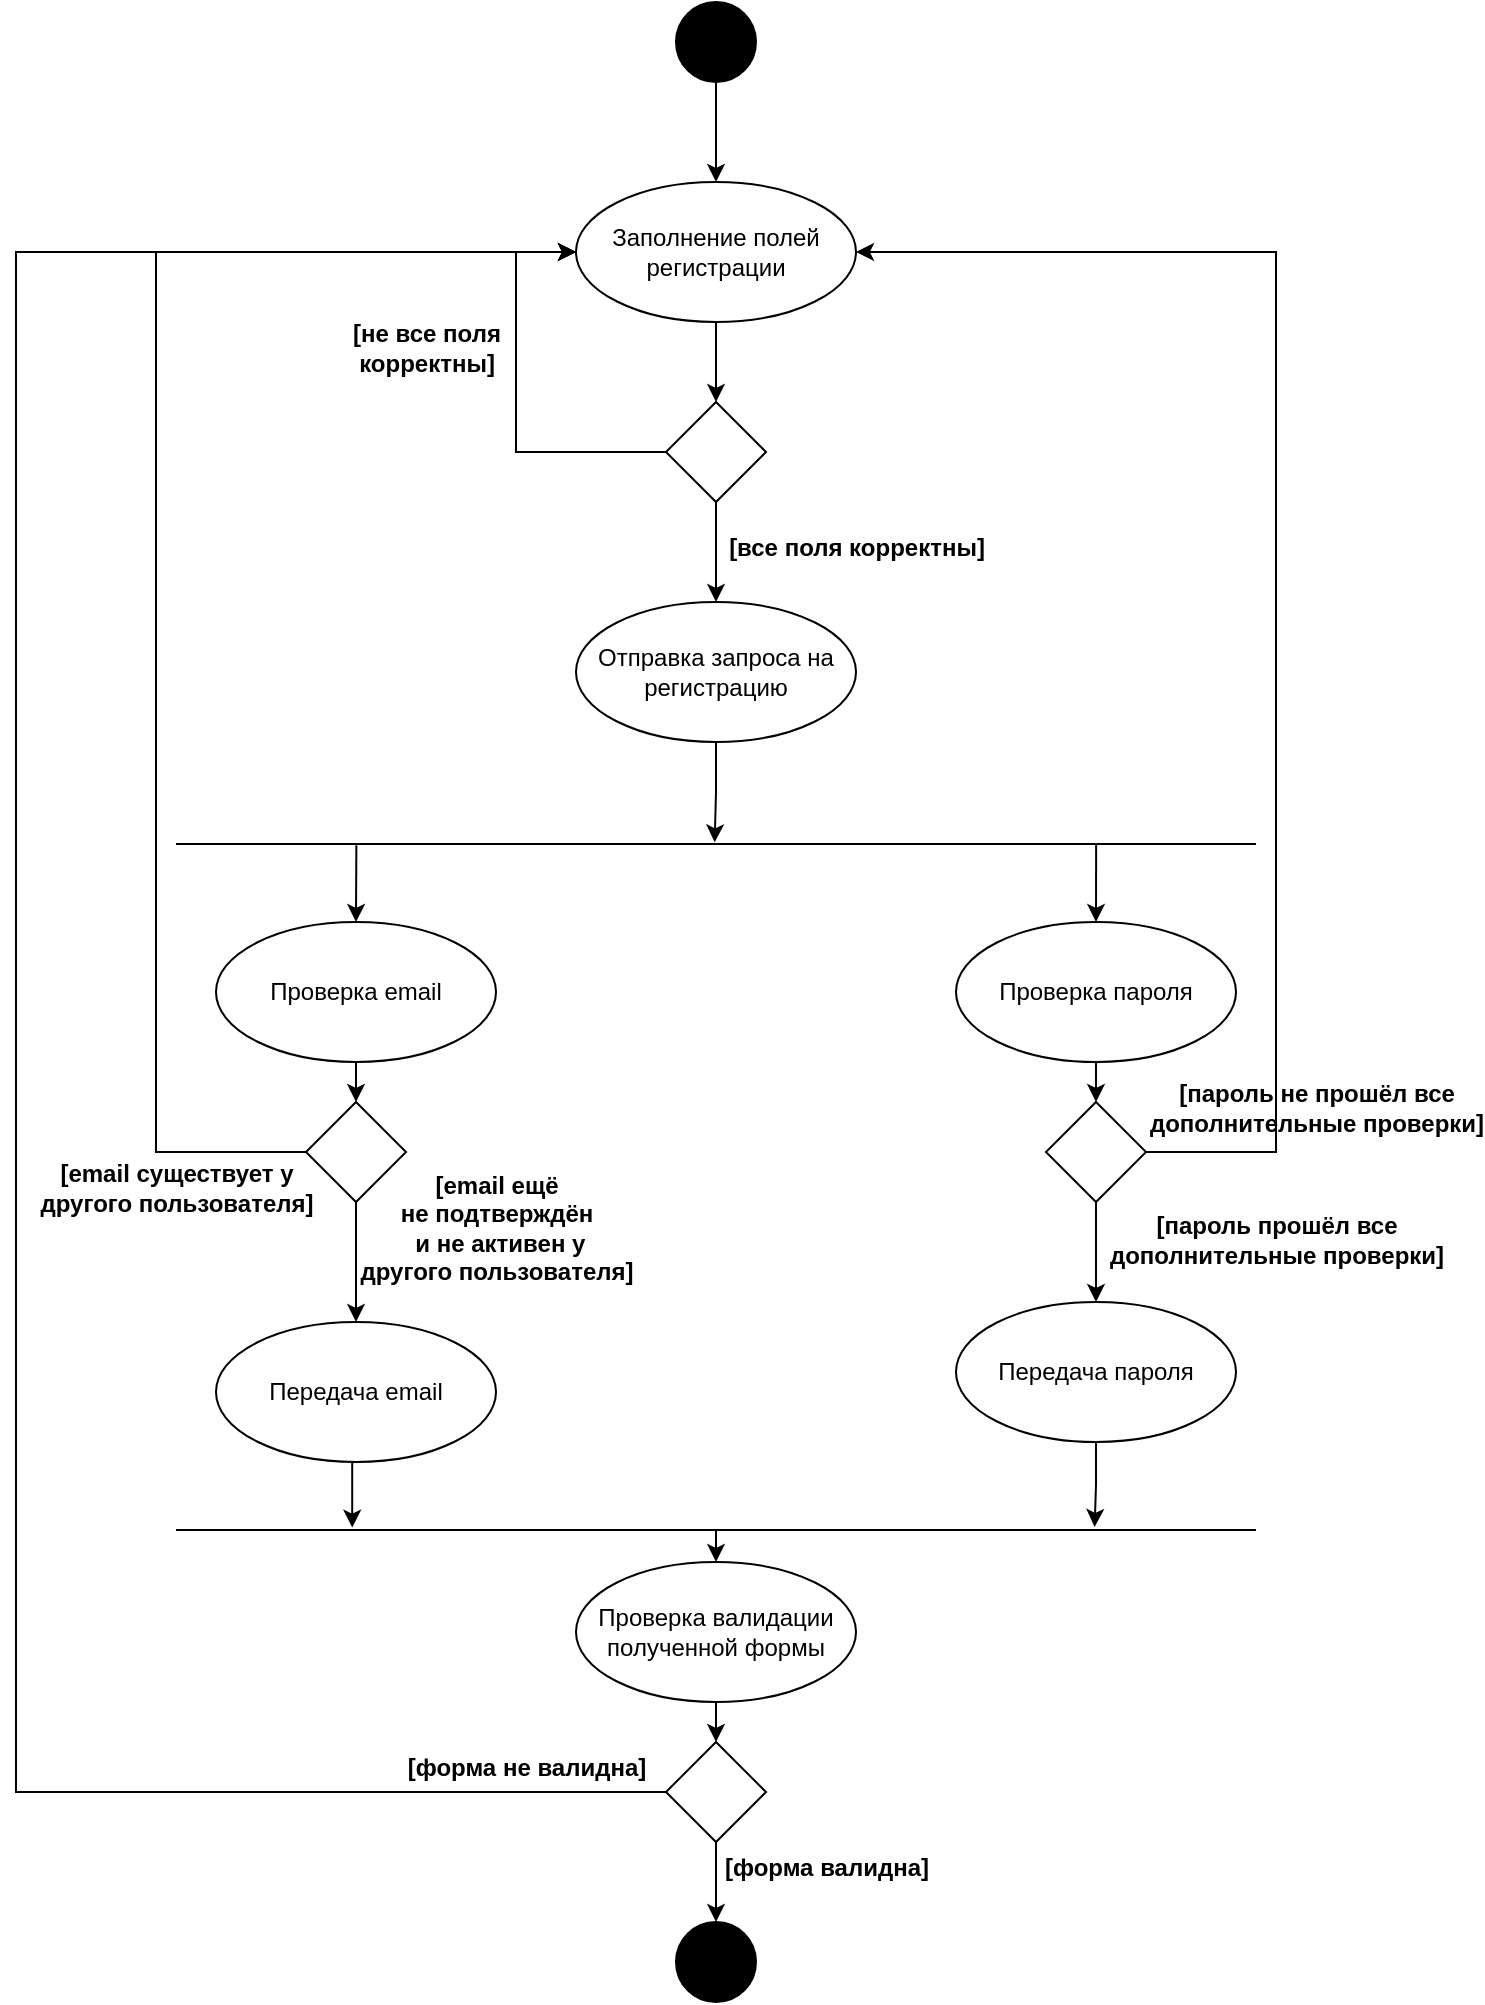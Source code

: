 <mxfile version="25.0.2">
  <diagram name="Страница — 1" id="0PbqnCX-bpDq3JFux4zO">
    <mxGraphModel dx="1562" dy="909" grid="1" gridSize="10" guides="1" tooltips="1" connect="1" arrows="1" fold="1" page="1" pageScale="1" pageWidth="827" pageHeight="1169" math="0" shadow="0">
      <root>
        <mxCell id="0" />
        <mxCell id="1" parent="0" />
        <mxCell id="zPLbhTJUK1HBc8Delc84-46" style="edgeStyle=orthogonalEdgeStyle;rounded=0;orthogonalLoop=1;jettySize=auto;html=1;exitX=0.5;exitY=1;exitDx=0;exitDy=0;entryX=0.5;entryY=0;entryDx=0;entryDy=0;" parent="1" source="zPLbhTJUK1HBc8Delc84-2" edge="1">
          <mxGeometry relative="1" as="geometry">
            <mxPoint x="410" y="360" as="targetPoint" />
          </mxGeometry>
        </mxCell>
        <mxCell id="zPLbhTJUK1HBc8Delc84-2" value="Заполнение полей регистрации" style="ellipse;whiteSpace=wrap;html=1;" parent="1" vertex="1">
          <mxGeometry x="340" y="250" width="140" height="70" as="geometry" />
        </mxCell>
        <mxCell id="zPLbhTJUK1HBc8Delc84-6" style="edgeStyle=orthogonalEdgeStyle;rounded=0;orthogonalLoop=1;jettySize=auto;html=1;exitX=0.5;exitY=1;exitDx=0;exitDy=0;entryX=0.5;entryY=0;entryDx=0;entryDy=0;" parent="1" source="zPLbhTJUK1HBc8Delc84-5" target="zPLbhTJUK1HBc8Delc84-2" edge="1">
          <mxGeometry relative="1" as="geometry" />
        </mxCell>
        <mxCell id="zPLbhTJUK1HBc8Delc84-5" value="" style="ellipse;whiteSpace=wrap;html=1;aspect=fixed;fillColor=#000000;" parent="1" vertex="1">
          <mxGeometry x="390" y="160" width="40" height="40" as="geometry" />
        </mxCell>
        <mxCell id="eEEKjQ6VmqJ26zUtnKKl-3" style="edgeStyle=orthogonalEdgeStyle;rounded=0;orthogonalLoop=1;jettySize=auto;html=1;exitX=0.5;exitY=1;exitDx=0;exitDy=0;entryX=0.5;entryY=0;entryDx=0;entryDy=0;" edge="1" parent="1" source="eEEKjQ6VmqJ26zUtnKKl-1" target="eEEKjQ6VmqJ26zUtnKKl-2">
          <mxGeometry relative="1" as="geometry" />
        </mxCell>
        <mxCell id="eEEKjQ6VmqJ26zUtnKKl-4" style="edgeStyle=orthogonalEdgeStyle;rounded=0;orthogonalLoop=1;jettySize=auto;html=1;exitX=0;exitY=0.5;exitDx=0;exitDy=0;entryX=0;entryY=0.5;entryDx=0;entryDy=0;" edge="1" parent="1" source="eEEKjQ6VmqJ26zUtnKKl-1" target="zPLbhTJUK1HBc8Delc84-2">
          <mxGeometry relative="1" as="geometry">
            <Array as="points">
              <mxPoint x="310" y="385" />
              <mxPoint x="310" y="285" />
            </Array>
          </mxGeometry>
        </mxCell>
        <mxCell id="eEEKjQ6VmqJ26zUtnKKl-1" value="" style="rhombus;whiteSpace=wrap;html=1;" vertex="1" parent="1">
          <mxGeometry x="385" y="360" width="50" height="50" as="geometry" />
        </mxCell>
        <mxCell id="eEEKjQ6VmqJ26zUtnKKl-9" style="edgeStyle=orthogonalEdgeStyle;rounded=0;orthogonalLoop=1;jettySize=auto;html=1;exitX=0.5;exitY=1;exitDx=0;exitDy=0;" edge="1" parent="1" source="eEEKjQ6VmqJ26zUtnKKl-2">
          <mxGeometry relative="1" as="geometry">
            <mxPoint x="409.333" y="580.167" as="targetPoint" />
          </mxGeometry>
        </mxCell>
        <mxCell id="eEEKjQ6VmqJ26zUtnKKl-2" value="Отправка запроса на регистрацию" style="ellipse;whiteSpace=wrap;html=1;" vertex="1" parent="1">
          <mxGeometry x="340" y="460" width="140" height="70" as="geometry" />
        </mxCell>
        <mxCell id="eEEKjQ6VmqJ26zUtnKKl-5" value="[все поля корректны]" style="text;align=center;fontStyle=1;verticalAlign=middle;spacingLeft=3;spacingRight=3;strokeColor=none;rotatable=0;points=[[0,0.5],[1,0.5]];portConstraint=eastwest;html=1;" vertex="1" parent="1">
          <mxGeometry x="410" y="420" width="140" height="26" as="geometry" />
        </mxCell>
        <mxCell id="eEEKjQ6VmqJ26zUtnKKl-6" value="[не все поля &lt;br&gt;корректны]" style="text;align=center;fontStyle=1;verticalAlign=middle;spacingLeft=3;spacingRight=3;strokeColor=none;rotatable=0;points=[[0,0.5],[1,0.5]];portConstraint=eastwest;html=1;" vertex="1" parent="1">
          <mxGeometry x="220" y="320" width="90" height="26" as="geometry" />
        </mxCell>
        <mxCell id="eEEKjQ6VmqJ26zUtnKKl-8" value="" style="line;strokeWidth=1;fillColor=none;align=left;verticalAlign=middle;spacingTop=-1;spacingLeft=3;spacingRight=3;rotatable=0;labelPosition=right;points=[];portConstraint=eastwest;strokeColor=inherit;" vertex="1" parent="1">
          <mxGeometry x="140" y="577" width="540" height="8" as="geometry" />
        </mxCell>
        <mxCell id="eEEKjQ6VmqJ26zUtnKKl-16" style="edgeStyle=orthogonalEdgeStyle;rounded=0;orthogonalLoop=1;jettySize=auto;html=1;exitX=0.5;exitY=1;exitDx=0;exitDy=0;entryX=0.5;entryY=0;entryDx=0;entryDy=0;" edge="1" parent="1" source="eEEKjQ6VmqJ26zUtnKKl-10" target="eEEKjQ6VmqJ26zUtnKKl-12">
          <mxGeometry relative="1" as="geometry" />
        </mxCell>
        <mxCell id="eEEKjQ6VmqJ26zUtnKKl-10" value="Проверка email" style="ellipse;whiteSpace=wrap;html=1;" vertex="1" parent="1">
          <mxGeometry x="160" y="620" width="140" height="70" as="geometry" />
        </mxCell>
        <mxCell id="eEEKjQ6VmqJ26zUtnKKl-22" style="edgeStyle=orthogonalEdgeStyle;rounded=0;orthogonalLoop=1;jettySize=auto;html=1;exitX=0.5;exitY=1;exitDx=0;exitDy=0;entryX=0.5;entryY=0;entryDx=0;entryDy=0;" edge="1" parent="1" source="eEEKjQ6VmqJ26zUtnKKl-11" target="eEEKjQ6VmqJ26zUtnKKl-21">
          <mxGeometry relative="1" as="geometry" />
        </mxCell>
        <mxCell id="eEEKjQ6VmqJ26zUtnKKl-11" value="Проверка пароля" style="ellipse;whiteSpace=wrap;html=1;" vertex="1" parent="1">
          <mxGeometry x="530" y="620" width="140" height="70" as="geometry" />
        </mxCell>
        <mxCell id="eEEKjQ6VmqJ26zUtnKKl-15" style="edgeStyle=orthogonalEdgeStyle;rounded=0;orthogonalLoop=1;jettySize=auto;html=1;exitX=0.5;exitY=1;exitDx=0;exitDy=0;entryX=0.5;entryY=0;entryDx=0;entryDy=0;" edge="1" parent="1" source="eEEKjQ6VmqJ26zUtnKKl-12" target="eEEKjQ6VmqJ26zUtnKKl-14">
          <mxGeometry relative="1" as="geometry" />
        </mxCell>
        <mxCell id="eEEKjQ6VmqJ26zUtnKKl-19" style="edgeStyle=orthogonalEdgeStyle;rounded=0;orthogonalLoop=1;jettySize=auto;html=1;exitX=0;exitY=0.5;exitDx=0;exitDy=0;entryX=0;entryY=0.5;entryDx=0;entryDy=0;" edge="1" parent="1" source="eEEKjQ6VmqJ26zUtnKKl-12" target="zPLbhTJUK1HBc8Delc84-2">
          <mxGeometry relative="1" as="geometry">
            <Array as="points">
              <mxPoint x="130" y="735" />
              <mxPoint x="130" y="285" />
            </Array>
          </mxGeometry>
        </mxCell>
        <mxCell id="eEEKjQ6VmqJ26zUtnKKl-12" value="" style="rhombus;whiteSpace=wrap;html=1;" vertex="1" parent="1">
          <mxGeometry x="205" y="710" width="50" height="50" as="geometry" />
        </mxCell>
        <mxCell id="eEEKjQ6VmqJ26zUtnKKl-33" style="edgeStyle=orthogonalEdgeStyle;rounded=0;orthogonalLoop=1;jettySize=auto;html=1;exitX=0.5;exitY=1;exitDx=0;exitDy=0;" edge="1" parent="1" source="eEEKjQ6VmqJ26zUtnKKl-14">
          <mxGeometry relative="1" as="geometry">
            <mxPoint x="228.12" y="922.8" as="targetPoint" />
          </mxGeometry>
        </mxCell>
        <mxCell id="eEEKjQ6VmqJ26zUtnKKl-14" value="Передача email" style="ellipse;whiteSpace=wrap;html=1;" vertex="1" parent="1">
          <mxGeometry x="160" y="820" width="140" height="70" as="geometry" />
        </mxCell>
        <mxCell id="eEEKjQ6VmqJ26zUtnKKl-17" value="" style="endArrow=classic;html=1;rounded=0;entryX=0.5;entryY=0;entryDx=0;entryDy=0;exitX=0.167;exitY=0.571;exitDx=0;exitDy=0;exitPerimeter=0;" edge="1" parent="1" source="eEEKjQ6VmqJ26zUtnKKl-8" target="eEEKjQ6VmqJ26zUtnKKl-10">
          <mxGeometry width="50" height="50" relative="1" as="geometry">
            <mxPoint x="270" y="630" as="sourcePoint" />
            <mxPoint x="320" y="580" as="targetPoint" />
          </mxGeometry>
        </mxCell>
        <mxCell id="eEEKjQ6VmqJ26zUtnKKl-18" value="[email ещё &lt;br&gt;не подтверждён&lt;br&gt;&amp;nbsp;и не активен у &lt;br&gt;другого пользователя]" style="text;align=center;fontStyle=1;verticalAlign=middle;spacingLeft=3;spacingRight=3;strokeColor=none;rotatable=0;points=[[0,0.5],[1,0.5]];portConstraint=eastwest;html=1;" vertex="1" parent="1">
          <mxGeometry x="260" y="760" width="80" height="26" as="geometry" />
        </mxCell>
        <mxCell id="eEEKjQ6VmqJ26zUtnKKl-20" value="[email существует у &lt;br&gt;другого пользователя]" style="text;align=center;fontStyle=1;verticalAlign=middle;spacingLeft=3;spacingRight=3;strokeColor=none;rotatable=0;points=[[0,0.5],[1,0.5]];portConstraint=eastwest;html=1;" vertex="1" parent="1">
          <mxGeometry x="100" y="740" width="80" height="26" as="geometry" />
        </mxCell>
        <mxCell id="eEEKjQ6VmqJ26zUtnKKl-24" style="edgeStyle=orthogonalEdgeStyle;rounded=0;orthogonalLoop=1;jettySize=auto;html=1;exitX=0.5;exitY=1;exitDx=0;exitDy=0;entryX=0.5;entryY=0;entryDx=0;entryDy=0;" edge="1" parent="1" source="eEEKjQ6VmqJ26zUtnKKl-21" target="eEEKjQ6VmqJ26zUtnKKl-23">
          <mxGeometry relative="1" as="geometry" />
        </mxCell>
        <mxCell id="eEEKjQ6VmqJ26zUtnKKl-25" style="edgeStyle=orthogonalEdgeStyle;rounded=0;orthogonalLoop=1;jettySize=auto;html=1;exitX=1;exitY=0.5;exitDx=0;exitDy=0;entryX=1;entryY=0.5;entryDx=0;entryDy=0;" edge="1" parent="1" source="eEEKjQ6VmqJ26zUtnKKl-21" target="zPLbhTJUK1HBc8Delc84-2">
          <mxGeometry relative="1" as="geometry">
            <Array as="points">
              <mxPoint x="690" y="735" />
              <mxPoint x="690" y="285" />
            </Array>
          </mxGeometry>
        </mxCell>
        <mxCell id="eEEKjQ6VmqJ26zUtnKKl-21" value="" style="rhombus;whiteSpace=wrap;html=1;" vertex="1" parent="1">
          <mxGeometry x="575" y="710" width="50" height="50" as="geometry" />
        </mxCell>
        <mxCell id="eEEKjQ6VmqJ26zUtnKKl-32" style="edgeStyle=orthogonalEdgeStyle;rounded=0;orthogonalLoop=1;jettySize=auto;html=1;exitX=0.5;exitY=1;exitDx=0;exitDy=0;" edge="1" parent="1" source="eEEKjQ6VmqJ26zUtnKKl-23">
          <mxGeometry relative="1" as="geometry">
            <mxPoint x="599.32" y="922.48" as="targetPoint" />
          </mxGeometry>
        </mxCell>
        <mxCell id="eEEKjQ6VmqJ26zUtnKKl-23" value="Передача пароля" style="ellipse;whiteSpace=wrap;html=1;" vertex="1" parent="1">
          <mxGeometry x="530" y="810" width="140" height="70" as="geometry" />
        </mxCell>
        <mxCell id="eEEKjQ6VmqJ26zUtnKKl-26" value="[пароль прошёл все &lt;br&gt;дополнительные проверки]" style="text;align=center;fontStyle=1;verticalAlign=middle;spacingLeft=3;spacingRight=3;strokeColor=none;rotatable=0;points=[[0,0.5],[1,0.5]];portConstraint=eastwest;html=1;" vertex="1" parent="1">
          <mxGeometry x="650" y="766" width="80" height="26" as="geometry" />
        </mxCell>
        <mxCell id="eEEKjQ6VmqJ26zUtnKKl-28" value="[пароль не прошёл все &lt;br&gt;дополнительные проверки]" style="text;align=center;fontStyle=1;verticalAlign=middle;spacingLeft=3;spacingRight=3;strokeColor=none;rotatable=0;points=[[0,0.5],[1,0.5]];portConstraint=eastwest;html=1;" vertex="1" parent="1">
          <mxGeometry x="670" y="700" width="80" height="26" as="geometry" />
        </mxCell>
        <mxCell id="eEEKjQ6VmqJ26zUtnKKl-30" value="" style="endArrow=classic;html=1;rounded=0;entryX=0.5;entryY=0;entryDx=0;entryDy=0;exitX=0.852;exitY=0.465;exitDx=0;exitDy=0;exitPerimeter=0;" edge="1" parent="1" source="eEEKjQ6VmqJ26zUtnKKl-8" target="eEEKjQ6VmqJ26zUtnKKl-11">
          <mxGeometry width="50" height="50" relative="1" as="geometry">
            <mxPoint x="500" y="620" as="sourcePoint" />
            <mxPoint x="550" y="570" as="targetPoint" />
          </mxGeometry>
        </mxCell>
        <mxCell id="eEEKjQ6VmqJ26zUtnKKl-31" value="" style="line;strokeWidth=1;fillColor=none;align=left;verticalAlign=middle;spacingTop=-1;spacingLeft=3;spacingRight=3;rotatable=0;labelPosition=right;points=[];portConstraint=eastwest;strokeColor=inherit;" vertex="1" parent="1">
          <mxGeometry x="140" y="920" width="540" height="8" as="geometry" />
        </mxCell>
        <mxCell id="eEEKjQ6VmqJ26zUtnKKl-37" style="edgeStyle=orthogonalEdgeStyle;rounded=0;orthogonalLoop=1;jettySize=auto;html=1;exitX=0.5;exitY=1;exitDx=0;exitDy=0;entryX=0.5;entryY=0;entryDx=0;entryDy=0;" edge="1" parent="1" source="eEEKjQ6VmqJ26zUtnKKl-34" target="eEEKjQ6VmqJ26zUtnKKl-36">
          <mxGeometry relative="1" as="geometry" />
        </mxCell>
        <mxCell id="eEEKjQ6VmqJ26zUtnKKl-34" value="Проверка валидации полученной формы" style="ellipse;whiteSpace=wrap;html=1;" vertex="1" parent="1">
          <mxGeometry x="340" y="940" width="140" height="70" as="geometry" />
        </mxCell>
        <mxCell id="eEEKjQ6VmqJ26zUtnKKl-35" value="" style="endArrow=classic;html=1;rounded=0;entryX=0.5;entryY=0;entryDx=0;entryDy=0;exitX=0.5;exitY=0.51;exitDx=0;exitDy=0;exitPerimeter=0;" edge="1" parent="1" source="eEEKjQ6VmqJ26zUtnKKl-31" target="eEEKjQ6VmqJ26zUtnKKl-34">
          <mxGeometry width="50" height="50" relative="1" as="geometry">
            <mxPoint x="380" y="910" as="sourcePoint" />
            <mxPoint x="430" y="860" as="targetPoint" />
          </mxGeometry>
        </mxCell>
        <mxCell id="eEEKjQ6VmqJ26zUtnKKl-39" style="edgeStyle=orthogonalEdgeStyle;rounded=0;orthogonalLoop=1;jettySize=auto;html=1;exitX=0.5;exitY=1;exitDx=0;exitDy=0;entryX=0.5;entryY=0;entryDx=0;entryDy=0;" edge="1" parent="1" source="eEEKjQ6VmqJ26zUtnKKl-36" target="eEEKjQ6VmqJ26zUtnKKl-38">
          <mxGeometry relative="1" as="geometry" />
        </mxCell>
        <mxCell id="eEEKjQ6VmqJ26zUtnKKl-41" style="edgeStyle=orthogonalEdgeStyle;rounded=0;orthogonalLoop=1;jettySize=auto;html=1;exitX=0;exitY=0.5;exitDx=0;exitDy=0;entryX=0;entryY=0.5;entryDx=0;entryDy=0;" edge="1" parent="1" source="eEEKjQ6VmqJ26zUtnKKl-36" target="zPLbhTJUK1HBc8Delc84-2">
          <mxGeometry relative="1" as="geometry">
            <Array as="points">
              <mxPoint x="60" y="1055" />
              <mxPoint x="60" y="285" />
            </Array>
          </mxGeometry>
        </mxCell>
        <mxCell id="eEEKjQ6VmqJ26zUtnKKl-36" value="" style="rhombus;whiteSpace=wrap;html=1;" vertex="1" parent="1">
          <mxGeometry x="385" y="1030" width="50" height="50" as="geometry" />
        </mxCell>
        <mxCell id="eEEKjQ6VmqJ26zUtnKKl-38" value="" style="ellipse;whiteSpace=wrap;html=1;aspect=fixed;fillColor=#000000;" vertex="1" parent="1">
          <mxGeometry x="390" y="1120" width="40" height="40" as="geometry" />
        </mxCell>
        <mxCell id="eEEKjQ6VmqJ26zUtnKKl-40" value="[форма валидна]" style="text;align=center;fontStyle=1;verticalAlign=middle;spacingLeft=3;spacingRight=3;strokeColor=none;rotatable=0;points=[[0,0.5],[1,0.5]];portConstraint=eastwest;html=1;" vertex="1" parent="1">
          <mxGeometry x="410" y="1080" width="110" height="26" as="geometry" />
        </mxCell>
        <mxCell id="eEEKjQ6VmqJ26zUtnKKl-42" value="[форма не валидна]" style="text;align=center;fontStyle=1;verticalAlign=middle;spacingLeft=3;spacingRight=3;strokeColor=none;rotatable=0;points=[[0,0.5],[1,0.5]];portConstraint=eastwest;html=1;" vertex="1" parent="1">
          <mxGeometry x="260" y="1030" width="110" height="26" as="geometry" />
        </mxCell>
      </root>
    </mxGraphModel>
  </diagram>
</mxfile>
